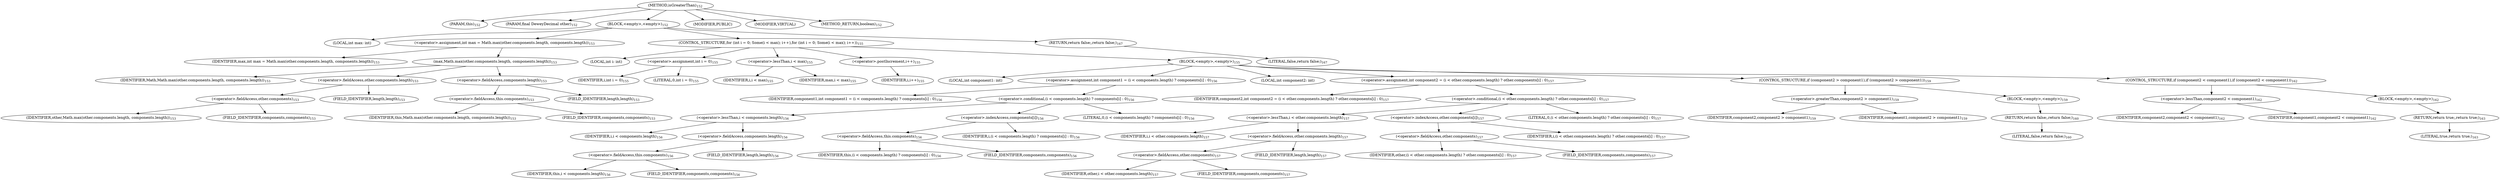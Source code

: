 digraph "isGreaterThan" {  
"284" [label = <(METHOD,isGreaterThan)<SUB>152</SUB>> ]
"285" [label = <(PARAM,this)<SUB>152</SUB>> ]
"286" [label = <(PARAM,final DeweyDecimal other)<SUB>152</SUB>> ]
"287" [label = <(BLOCK,&lt;empty&gt;,&lt;empty&gt;)<SUB>152</SUB>> ]
"288" [label = <(LOCAL,int max: int)> ]
"289" [label = <(&lt;operator&gt;.assignment,int max = Math.max(other.components.length, components.length))<SUB>153</SUB>> ]
"290" [label = <(IDENTIFIER,max,int max = Math.max(other.components.length, components.length))<SUB>153</SUB>> ]
"291" [label = <(max,Math.max(other.components.length, components.length))<SUB>153</SUB>> ]
"292" [label = <(IDENTIFIER,Math,Math.max(other.components.length, components.length))<SUB>153</SUB>> ]
"293" [label = <(&lt;operator&gt;.fieldAccess,other.components.length)<SUB>153</SUB>> ]
"294" [label = <(&lt;operator&gt;.fieldAccess,other.components)<SUB>153</SUB>> ]
"295" [label = <(IDENTIFIER,other,Math.max(other.components.length, components.length))<SUB>153</SUB>> ]
"296" [label = <(FIELD_IDENTIFIER,components,components)<SUB>153</SUB>> ]
"297" [label = <(FIELD_IDENTIFIER,length,length)<SUB>153</SUB>> ]
"298" [label = <(&lt;operator&gt;.fieldAccess,components.length)<SUB>153</SUB>> ]
"299" [label = <(&lt;operator&gt;.fieldAccess,this.components)<SUB>153</SUB>> ]
"300" [label = <(IDENTIFIER,this,Math.max(other.components.length, components.length))<SUB>153</SUB>> ]
"301" [label = <(FIELD_IDENTIFIER,components,components)<SUB>153</SUB>> ]
"302" [label = <(FIELD_IDENTIFIER,length,length)<SUB>153</SUB>> ]
"303" [label = <(CONTROL_STRUCTURE,for (int i = 0; Some(i &lt; max); i++),for (int i = 0; Some(i &lt; max); i++))<SUB>155</SUB>> ]
"304" [label = <(LOCAL,int i: int)> ]
"305" [label = <(&lt;operator&gt;.assignment,int i = 0)<SUB>155</SUB>> ]
"306" [label = <(IDENTIFIER,i,int i = 0)<SUB>155</SUB>> ]
"307" [label = <(LITERAL,0,int i = 0)<SUB>155</SUB>> ]
"308" [label = <(&lt;operator&gt;.lessThan,i &lt; max)<SUB>155</SUB>> ]
"309" [label = <(IDENTIFIER,i,i &lt; max)<SUB>155</SUB>> ]
"310" [label = <(IDENTIFIER,max,i &lt; max)<SUB>155</SUB>> ]
"311" [label = <(&lt;operator&gt;.postIncrement,i++)<SUB>155</SUB>> ]
"312" [label = <(IDENTIFIER,i,i++)<SUB>155</SUB>> ]
"313" [label = <(BLOCK,&lt;empty&gt;,&lt;empty&gt;)<SUB>155</SUB>> ]
"314" [label = <(LOCAL,int component1: int)> ]
"315" [label = <(&lt;operator&gt;.assignment,int component1 = (i &lt; components.length) ? components[i] : 0)<SUB>156</SUB>> ]
"316" [label = <(IDENTIFIER,component1,int component1 = (i &lt; components.length) ? components[i] : 0)<SUB>156</SUB>> ]
"317" [label = <(&lt;operator&gt;.conditional,(i &lt; components.length) ? components[i] : 0)<SUB>156</SUB>> ]
"318" [label = <(&lt;operator&gt;.lessThan,i &lt; components.length)<SUB>156</SUB>> ]
"319" [label = <(IDENTIFIER,i,i &lt; components.length)<SUB>156</SUB>> ]
"320" [label = <(&lt;operator&gt;.fieldAccess,components.length)<SUB>156</SUB>> ]
"321" [label = <(&lt;operator&gt;.fieldAccess,this.components)<SUB>156</SUB>> ]
"322" [label = <(IDENTIFIER,this,i &lt; components.length)<SUB>156</SUB>> ]
"323" [label = <(FIELD_IDENTIFIER,components,components)<SUB>156</SUB>> ]
"324" [label = <(FIELD_IDENTIFIER,length,length)<SUB>156</SUB>> ]
"325" [label = <(&lt;operator&gt;.indexAccess,components[i])<SUB>156</SUB>> ]
"326" [label = <(&lt;operator&gt;.fieldAccess,this.components)<SUB>156</SUB>> ]
"327" [label = <(IDENTIFIER,this,(i &lt; components.length) ? components[i] : 0)<SUB>156</SUB>> ]
"328" [label = <(FIELD_IDENTIFIER,components,components)<SUB>156</SUB>> ]
"329" [label = <(IDENTIFIER,i,(i &lt; components.length) ? components[i] : 0)<SUB>156</SUB>> ]
"330" [label = <(LITERAL,0,(i &lt; components.length) ? components[i] : 0)<SUB>156</SUB>> ]
"331" [label = <(LOCAL,int component2: int)> ]
"332" [label = <(&lt;operator&gt;.assignment,int component2 = (i &lt; other.components.length) ? other.components[i] : 0)<SUB>157</SUB>> ]
"333" [label = <(IDENTIFIER,component2,int component2 = (i &lt; other.components.length) ? other.components[i] : 0)<SUB>157</SUB>> ]
"334" [label = <(&lt;operator&gt;.conditional,(i &lt; other.components.length) ? other.components[i] : 0)<SUB>157</SUB>> ]
"335" [label = <(&lt;operator&gt;.lessThan,i &lt; other.components.length)<SUB>157</SUB>> ]
"336" [label = <(IDENTIFIER,i,i &lt; other.components.length)<SUB>157</SUB>> ]
"337" [label = <(&lt;operator&gt;.fieldAccess,other.components.length)<SUB>157</SUB>> ]
"338" [label = <(&lt;operator&gt;.fieldAccess,other.components)<SUB>157</SUB>> ]
"339" [label = <(IDENTIFIER,other,i &lt; other.components.length)<SUB>157</SUB>> ]
"340" [label = <(FIELD_IDENTIFIER,components,components)<SUB>157</SUB>> ]
"341" [label = <(FIELD_IDENTIFIER,length,length)<SUB>157</SUB>> ]
"342" [label = <(&lt;operator&gt;.indexAccess,other.components[i])<SUB>157</SUB>> ]
"343" [label = <(&lt;operator&gt;.fieldAccess,other.components)<SUB>157</SUB>> ]
"344" [label = <(IDENTIFIER,other,(i &lt; other.components.length) ? other.components[i] : 0)<SUB>157</SUB>> ]
"345" [label = <(FIELD_IDENTIFIER,components,components)<SUB>157</SUB>> ]
"346" [label = <(IDENTIFIER,i,(i &lt; other.components.length) ? other.components[i] : 0)<SUB>157</SUB>> ]
"347" [label = <(LITERAL,0,(i &lt; other.components.length) ? other.components[i] : 0)<SUB>157</SUB>> ]
"348" [label = <(CONTROL_STRUCTURE,if (component2 &gt; component1),if (component2 &gt; component1))<SUB>159</SUB>> ]
"349" [label = <(&lt;operator&gt;.greaterThan,component2 &gt; component1)<SUB>159</SUB>> ]
"350" [label = <(IDENTIFIER,component2,component2 &gt; component1)<SUB>159</SUB>> ]
"351" [label = <(IDENTIFIER,component1,component2 &gt; component1)<SUB>159</SUB>> ]
"352" [label = <(BLOCK,&lt;empty&gt;,&lt;empty&gt;)<SUB>159</SUB>> ]
"353" [label = <(RETURN,return false;,return false;)<SUB>160</SUB>> ]
"354" [label = <(LITERAL,false,return false;)<SUB>160</SUB>> ]
"355" [label = <(CONTROL_STRUCTURE,if (component2 &lt; component1),if (component2 &lt; component1))<SUB>162</SUB>> ]
"356" [label = <(&lt;operator&gt;.lessThan,component2 &lt; component1)<SUB>162</SUB>> ]
"357" [label = <(IDENTIFIER,component2,component2 &lt; component1)<SUB>162</SUB>> ]
"358" [label = <(IDENTIFIER,component1,component2 &lt; component1)<SUB>162</SUB>> ]
"359" [label = <(BLOCK,&lt;empty&gt;,&lt;empty&gt;)<SUB>162</SUB>> ]
"360" [label = <(RETURN,return true;,return true;)<SUB>163</SUB>> ]
"361" [label = <(LITERAL,true,return true;)<SUB>163</SUB>> ]
"362" [label = <(RETURN,return false;,return false;)<SUB>167</SUB>> ]
"363" [label = <(LITERAL,false,return false;)<SUB>167</SUB>> ]
"364" [label = <(MODIFIER,PUBLIC)> ]
"365" [label = <(MODIFIER,VIRTUAL)> ]
"366" [label = <(METHOD_RETURN,boolean)<SUB>152</SUB>> ]
  "284" -> "285" 
  "284" -> "286" 
  "284" -> "287" 
  "284" -> "364" 
  "284" -> "365" 
  "284" -> "366" 
  "287" -> "288" 
  "287" -> "289" 
  "287" -> "303" 
  "287" -> "362" 
  "289" -> "290" 
  "289" -> "291" 
  "291" -> "292" 
  "291" -> "293" 
  "291" -> "298" 
  "293" -> "294" 
  "293" -> "297" 
  "294" -> "295" 
  "294" -> "296" 
  "298" -> "299" 
  "298" -> "302" 
  "299" -> "300" 
  "299" -> "301" 
  "303" -> "304" 
  "303" -> "305" 
  "303" -> "308" 
  "303" -> "311" 
  "303" -> "313" 
  "305" -> "306" 
  "305" -> "307" 
  "308" -> "309" 
  "308" -> "310" 
  "311" -> "312" 
  "313" -> "314" 
  "313" -> "315" 
  "313" -> "331" 
  "313" -> "332" 
  "313" -> "348" 
  "313" -> "355" 
  "315" -> "316" 
  "315" -> "317" 
  "317" -> "318" 
  "317" -> "325" 
  "317" -> "330" 
  "318" -> "319" 
  "318" -> "320" 
  "320" -> "321" 
  "320" -> "324" 
  "321" -> "322" 
  "321" -> "323" 
  "325" -> "326" 
  "325" -> "329" 
  "326" -> "327" 
  "326" -> "328" 
  "332" -> "333" 
  "332" -> "334" 
  "334" -> "335" 
  "334" -> "342" 
  "334" -> "347" 
  "335" -> "336" 
  "335" -> "337" 
  "337" -> "338" 
  "337" -> "341" 
  "338" -> "339" 
  "338" -> "340" 
  "342" -> "343" 
  "342" -> "346" 
  "343" -> "344" 
  "343" -> "345" 
  "348" -> "349" 
  "348" -> "352" 
  "349" -> "350" 
  "349" -> "351" 
  "352" -> "353" 
  "353" -> "354" 
  "355" -> "356" 
  "355" -> "359" 
  "356" -> "357" 
  "356" -> "358" 
  "359" -> "360" 
  "360" -> "361" 
  "362" -> "363" 
}

